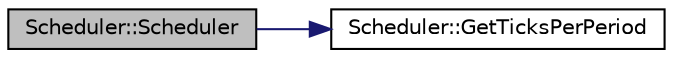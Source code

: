 digraph "Scheduler::Scheduler"
{
  edge [fontname="Helvetica",fontsize="10",labelfontname="Helvetica",labelfontsize="10"];
  node [fontname="Helvetica",fontsize="10",shape=record];
  rankdir="LR";
  Node1 [label="Scheduler::Scheduler",height=0.2,width=0.4,color="black", fillcolor="grey75", style="filled" fontcolor="black"];
  Node1 -> Node2 [color="midnightblue",fontsize="10",style="solid",fontname="Helvetica"];
  Node2 [label="Scheduler::GetTicksPerPeriod",height=0.2,width=0.4,color="black", fillcolor="white", style="filled",URL="$classScheduler.html#a264b9998d10086c204ab678ce8d1f827",tooltip="Calculates how many clock cycles are in each period. "];
}
